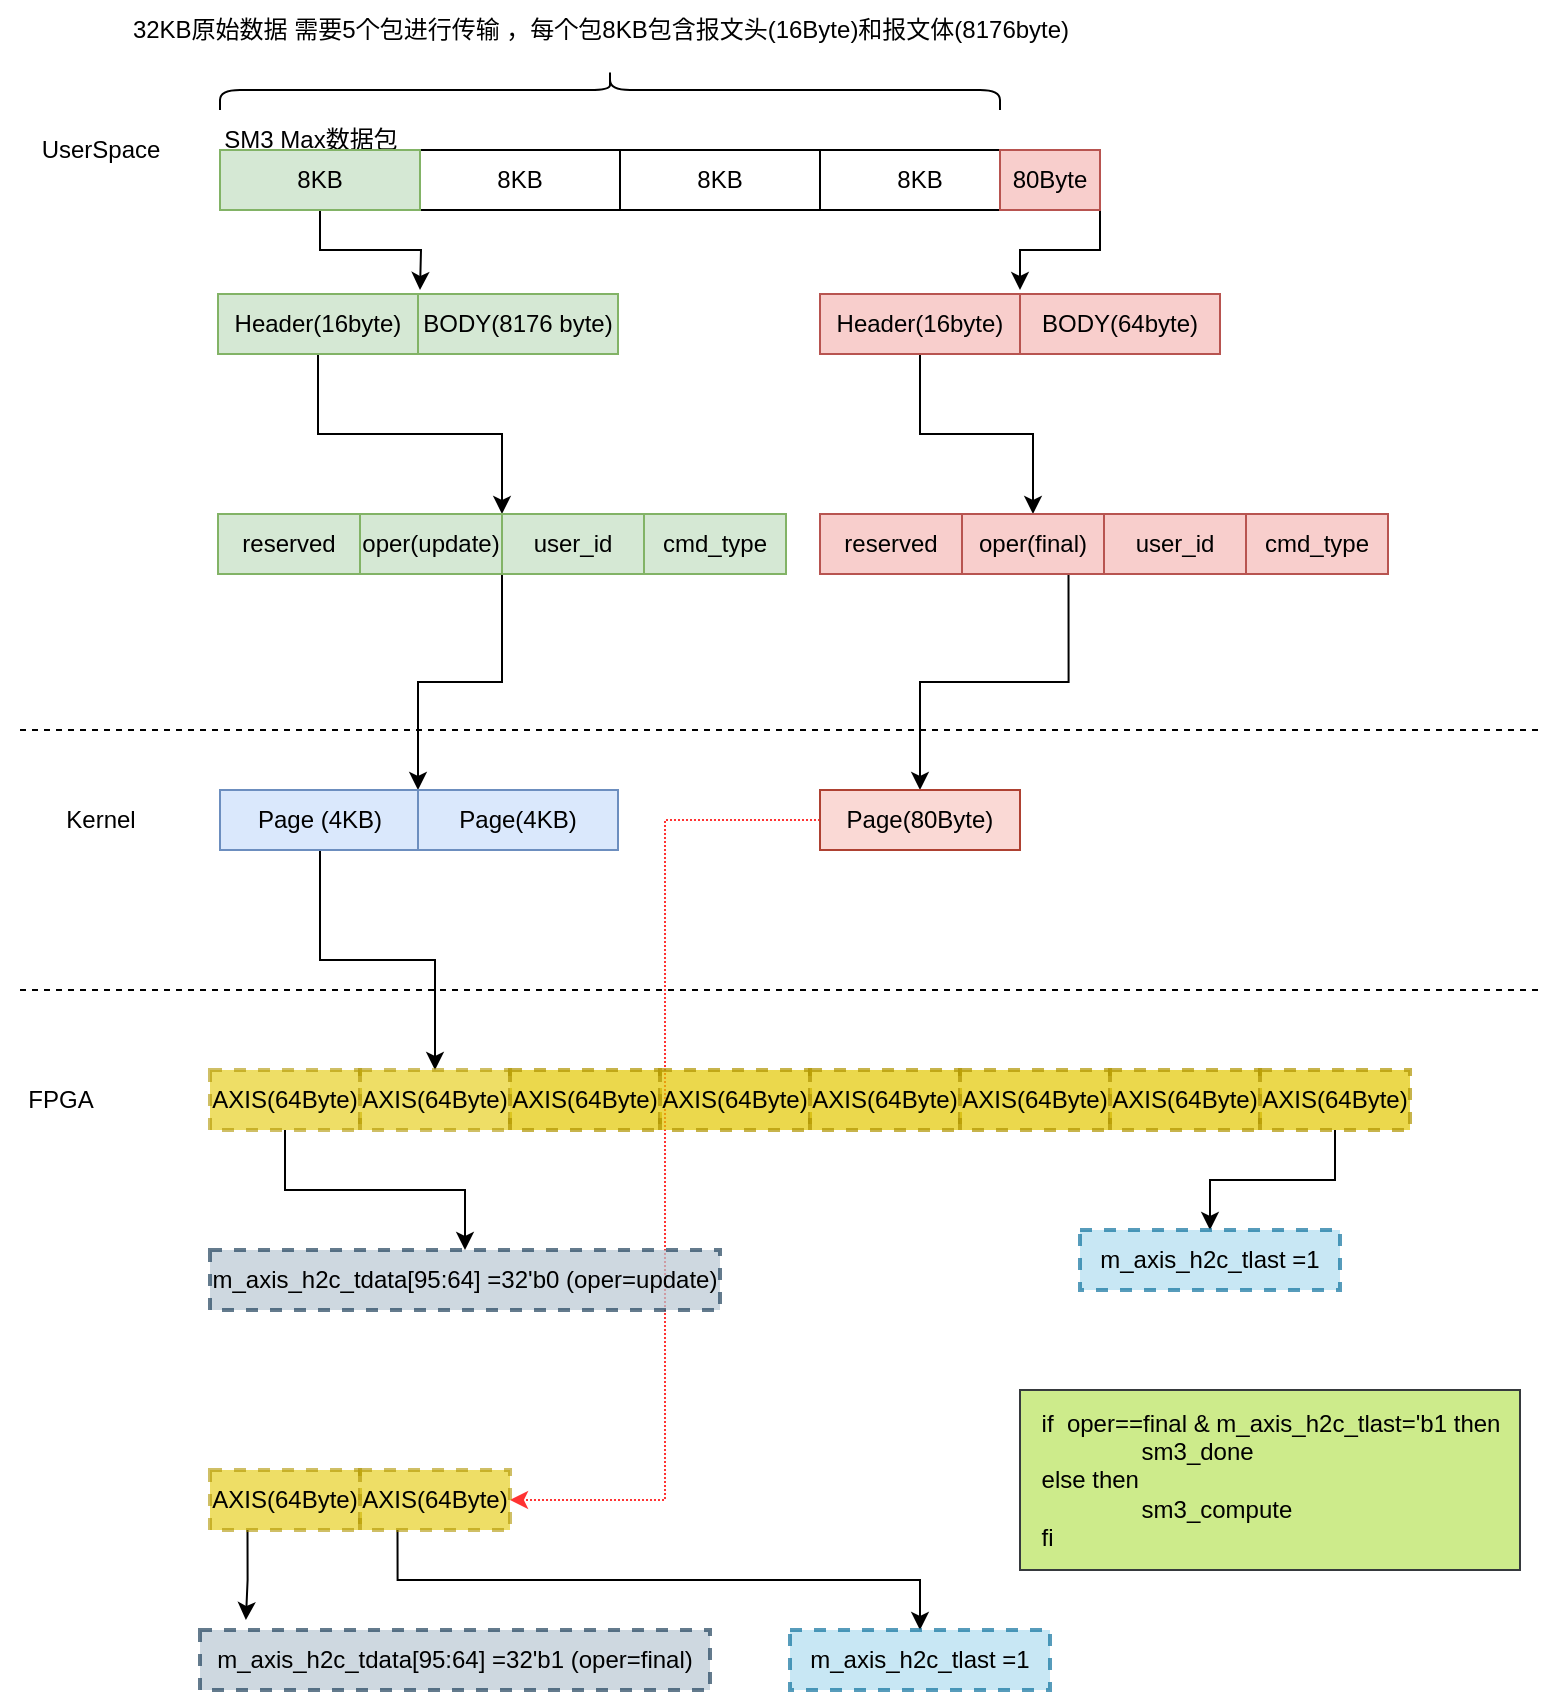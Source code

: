 <mxfile version="20.0.4" type="github">
  <diagram id="JDbjzZjRQLVRVQ9Avx7f" name="Page-1">
    <mxGraphModel dx="1422" dy="762" grid="1" gridSize="10" guides="1" tooltips="1" connect="1" arrows="1" fold="1" page="1" pageScale="1" pageWidth="827" pageHeight="1169" math="0" shadow="0">
      <root>
        <mxCell id="0" />
        <mxCell id="1" parent="0" />
        <mxCell id="zyb1vxMaMhKt3eVz_rQT-1" value="8KB" style="rounded=0;whiteSpace=wrap;html=1;fillColor=#d5e8d4;strokeColor=#82b366;" vertex="1" parent="1">
          <mxGeometry x="140" y="150" width="100" height="30" as="geometry" />
        </mxCell>
        <mxCell id="zyb1vxMaMhKt3eVz_rQT-2" value="8KB" style="rounded=0;whiteSpace=wrap;html=1;" vertex="1" parent="1">
          <mxGeometry x="240" y="150" width="100" height="30" as="geometry" />
        </mxCell>
        <mxCell id="zyb1vxMaMhKt3eVz_rQT-3" value="8KB" style="rounded=0;whiteSpace=wrap;html=1;" vertex="1" parent="1">
          <mxGeometry x="340" y="150" width="100" height="30" as="geometry" />
        </mxCell>
        <mxCell id="zyb1vxMaMhKt3eVz_rQT-31" value="" style="edgeStyle=orthogonalEdgeStyle;rounded=0;orthogonalLoop=1;jettySize=auto;html=1;" edge="1" parent="1" source="zyb1vxMaMhKt3eVz_rQT-4">
          <mxGeometry relative="1" as="geometry">
            <mxPoint x="540" y="220" as="targetPoint" />
            <Array as="points">
              <mxPoint x="580" y="165" />
              <mxPoint x="580" y="200" />
              <mxPoint x="540" y="200" />
            </Array>
          </mxGeometry>
        </mxCell>
        <mxCell id="zyb1vxMaMhKt3eVz_rQT-4" value="8KB" style="rounded=0;whiteSpace=wrap;html=1;" vertex="1" parent="1">
          <mxGeometry x="440" y="150" width="100" height="30" as="geometry" />
        </mxCell>
        <mxCell id="zyb1vxMaMhKt3eVz_rQT-5" value="" style="shape=curlyBracket;whiteSpace=wrap;html=1;rounded=1;rotation=90;" vertex="1" parent="1">
          <mxGeometry x="325" y="-75" width="20" height="390" as="geometry" />
        </mxCell>
        <mxCell id="zyb1vxMaMhKt3eVz_rQT-6" value="32KB原始数据 需要5个包进行传输 ，每个包8KB包含报文头(16Byte)和报文体(8176byte)" style="text;html=1;align=center;verticalAlign=middle;resizable=0;points=[];autosize=1;strokeColor=none;fillColor=none;" vertex="1" parent="1">
          <mxGeometry x="85" y="75" width="490" height="30" as="geometry" />
        </mxCell>
        <mxCell id="zyb1vxMaMhKt3eVz_rQT-8" value="SM3 Max数据包" style="text;html=1;align=center;verticalAlign=middle;resizable=0;points=[];autosize=1;strokeColor=none;fillColor=none;" vertex="1" parent="1">
          <mxGeometry x="130" y="130" width="110" height="30" as="geometry" />
        </mxCell>
        <mxCell id="zyb1vxMaMhKt3eVz_rQT-10" value="UserSpace" style="text;html=1;align=center;verticalAlign=middle;resizable=0;points=[];autosize=1;strokeColor=none;fillColor=none;" vertex="1" parent="1">
          <mxGeometry x="40" y="135" width="80" height="30" as="geometry" />
        </mxCell>
        <mxCell id="zyb1vxMaMhKt3eVz_rQT-11" value="" style="endArrow=none;dashed=1;html=1;rounded=0;" edge="1" parent="1">
          <mxGeometry width="50" height="50" relative="1" as="geometry">
            <mxPoint x="40" y="440" as="sourcePoint" />
            <mxPoint x="800" y="440" as="targetPoint" />
          </mxGeometry>
        </mxCell>
        <mxCell id="zyb1vxMaMhKt3eVz_rQT-16" style="edgeStyle=orthogonalEdgeStyle;rounded=0;orthogonalLoop=1;jettySize=auto;html=1;exitX=0.5;exitY=1;exitDx=0;exitDy=0;" edge="1" parent="1" source="zyb1vxMaMhKt3eVz_rQT-13">
          <mxGeometry relative="1" as="geometry">
            <mxPoint x="240" y="220" as="targetPoint" />
          </mxGeometry>
        </mxCell>
        <mxCell id="zyb1vxMaMhKt3eVz_rQT-13" value="8KB" style="rounded=0;whiteSpace=wrap;html=1;fillColor=#d5e8d4;strokeColor=#82b366;" vertex="1" parent="1">
          <mxGeometry x="140" y="150" width="100" height="30" as="geometry" />
        </mxCell>
        <mxCell id="zyb1vxMaMhKt3eVz_rQT-24" style="edgeStyle=orthogonalEdgeStyle;rounded=0;orthogonalLoop=1;jettySize=auto;html=1;exitX=0.5;exitY=1;exitDx=0;exitDy=0;entryX=1;entryY=0;entryDx=0;entryDy=0;" edge="1" parent="1" source="zyb1vxMaMhKt3eVz_rQT-14" target="zyb1vxMaMhKt3eVz_rQT-21">
          <mxGeometry relative="1" as="geometry" />
        </mxCell>
        <mxCell id="zyb1vxMaMhKt3eVz_rQT-14" value="Header(16byte)" style="rounded=0;whiteSpace=wrap;html=1;fillColor=#d5e8d4;strokeColor=#82b366;" vertex="1" parent="1">
          <mxGeometry x="139" y="222" width="100" height="30" as="geometry" />
        </mxCell>
        <mxCell id="zyb1vxMaMhKt3eVz_rQT-15" value="BODY(8176 byte)" style="rounded=0;whiteSpace=wrap;html=1;fillColor=#d5e8d4;strokeColor=#82b366;" vertex="1" parent="1">
          <mxGeometry x="239" y="222" width="100" height="30" as="geometry" />
        </mxCell>
        <mxCell id="zyb1vxMaMhKt3eVz_rQT-17" value="reserved" style="rounded=0;whiteSpace=wrap;html=1;fillColor=#d5e8d4;strokeColor=#82b366;" vertex="1" parent="1">
          <mxGeometry x="139" y="332" width="71" height="30" as="geometry" />
        </mxCell>
        <mxCell id="zyb1vxMaMhKt3eVz_rQT-21" value="oper(update)" style="rounded=0;whiteSpace=wrap;html=1;fillColor=#d5e8d4;strokeColor=#82b366;" vertex="1" parent="1">
          <mxGeometry x="210" y="332" width="71" height="30" as="geometry" />
        </mxCell>
        <mxCell id="zyb1vxMaMhKt3eVz_rQT-36" style="edgeStyle=orthogonalEdgeStyle;rounded=0;orthogonalLoop=1;jettySize=auto;html=1;exitX=0;exitY=1;exitDx=0;exitDy=0;entryX=0;entryY=0;entryDx=0;entryDy=0;" edge="1" parent="1" source="zyb1vxMaMhKt3eVz_rQT-22" target="zyb1vxMaMhKt3eVz_rQT-35">
          <mxGeometry relative="1" as="geometry" />
        </mxCell>
        <mxCell id="zyb1vxMaMhKt3eVz_rQT-22" value="user_id" style="rounded=0;whiteSpace=wrap;html=1;fillColor=#d5e8d4;strokeColor=#82b366;" vertex="1" parent="1">
          <mxGeometry x="281" y="332" width="71" height="30" as="geometry" />
        </mxCell>
        <mxCell id="zyb1vxMaMhKt3eVz_rQT-23" value="cmd_type" style="rounded=0;whiteSpace=wrap;html=1;fillColor=#d5e8d4;strokeColor=#82b366;" vertex="1" parent="1">
          <mxGeometry x="352" y="332" width="71" height="30" as="geometry" />
        </mxCell>
        <mxCell id="zyb1vxMaMhKt3eVz_rQT-32" value="" style="edgeStyle=orthogonalEdgeStyle;rounded=0;orthogonalLoop=1;jettySize=auto;html=1;" edge="1" parent="1" source="zyb1vxMaMhKt3eVz_rQT-25" target="zyb1vxMaMhKt3eVz_rQT-28">
          <mxGeometry relative="1" as="geometry" />
        </mxCell>
        <mxCell id="zyb1vxMaMhKt3eVz_rQT-25" value="Header(16byte)" style="rounded=0;whiteSpace=wrap;html=1;fillColor=#f8cecc;strokeColor=#b85450;" vertex="1" parent="1">
          <mxGeometry x="440" y="222" width="100" height="30" as="geometry" />
        </mxCell>
        <mxCell id="zyb1vxMaMhKt3eVz_rQT-26" value="BODY(64byte)" style="rounded=0;whiteSpace=wrap;html=1;fillColor=#f8cecc;strokeColor=#b85450;" vertex="1" parent="1">
          <mxGeometry x="540" y="222" width="100" height="30" as="geometry" />
        </mxCell>
        <mxCell id="zyb1vxMaMhKt3eVz_rQT-27" value="reserved" style="rounded=0;whiteSpace=wrap;html=1;fillColor=#f8cecc;strokeColor=#b85450;" vertex="1" parent="1">
          <mxGeometry x="440" y="332" width="71" height="30" as="geometry" />
        </mxCell>
        <mxCell id="zyb1vxMaMhKt3eVz_rQT-39" style="edgeStyle=orthogonalEdgeStyle;rounded=0;orthogonalLoop=1;jettySize=auto;html=1;exitX=0.75;exitY=1;exitDx=0;exitDy=0;entryX=0.5;entryY=0;entryDx=0;entryDy=0;" edge="1" parent="1" source="zyb1vxMaMhKt3eVz_rQT-28" target="zyb1vxMaMhKt3eVz_rQT-38">
          <mxGeometry relative="1" as="geometry" />
        </mxCell>
        <mxCell id="zyb1vxMaMhKt3eVz_rQT-28" value="oper(final)" style="rounded=0;whiteSpace=wrap;html=1;fillColor=#f8cecc;strokeColor=#b85450;" vertex="1" parent="1">
          <mxGeometry x="511" y="332" width="71" height="30" as="geometry" />
        </mxCell>
        <mxCell id="zyb1vxMaMhKt3eVz_rQT-29" value="user_id" style="rounded=0;whiteSpace=wrap;html=1;fillColor=#f8cecc;strokeColor=#b85450;" vertex="1" parent="1">
          <mxGeometry x="582" y="332" width="71" height="30" as="geometry" />
        </mxCell>
        <mxCell id="zyb1vxMaMhKt3eVz_rQT-30" value="cmd_type" style="rounded=0;whiteSpace=wrap;html=1;fillColor=#f8cecc;strokeColor=#b85450;" vertex="1" parent="1">
          <mxGeometry x="653" y="332" width="71" height="30" as="geometry" />
        </mxCell>
        <mxCell id="zyb1vxMaMhKt3eVz_rQT-33" value="Kernel" style="text;html=1;align=center;verticalAlign=middle;resizable=0;points=[];autosize=1;strokeColor=none;fillColor=none;" vertex="1" parent="1">
          <mxGeometry x="50" y="470" width="60" height="30" as="geometry" />
        </mxCell>
        <mxCell id="zyb1vxMaMhKt3eVz_rQT-61" value="" style="edgeStyle=orthogonalEdgeStyle;rounded=0;orthogonalLoop=1;jettySize=auto;html=1;" edge="1" parent="1" source="zyb1vxMaMhKt3eVz_rQT-34" target="zyb1vxMaMhKt3eVz_rQT-46">
          <mxGeometry relative="1" as="geometry" />
        </mxCell>
        <mxCell id="zyb1vxMaMhKt3eVz_rQT-34" value="Page (4KB)" style="rounded=0;whiteSpace=wrap;html=1;fillColor=#dae8fc;strokeColor=#6c8ebf;" vertex="1" parent="1">
          <mxGeometry x="140" y="470" width="100" height="30" as="geometry" />
        </mxCell>
        <mxCell id="zyb1vxMaMhKt3eVz_rQT-35" value="Page(4KB)" style="rounded=0;whiteSpace=wrap;html=1;fillColor=#dae8fc;strokeColor=#6c8ebf;" vertex="1" parent="1">
          <mxGeometry x="239" y="470" width="100" height="30" as="geometry" />
        </mxCell>
        <mxCell id="zyb1vxMaMhKt3eVz_rQT-37" value="80Byte" style="rounded=0;whiteSpace=wrap;html=1;fillColor=#f8cecc;strokeColor=#b85450;" vertex="1" parent="1">
          <mxGeometry x="530" y="150" width="50" height="30" as="geometry" />
        </mxCell>
        <mxCell id="zyb1vxMaMhKt3eVz_rQT-64" style="edgeStyle=orthogonalEdgeStyle;rounded=0;orthogonalLoop=1;jettySize=auto;html=1;entryX=1;entryY=0.5;entryDx=0;entryDy=0;dashed=1;dashPattern=1 1;strokeColor=#FF3333;" edge="1" parent="1" source="zyb1vxMaMhKt3eVz_rQT-38" target="zyb1vxMaMhKt3eVz_rQT-63">
          <mxGeometry relative="1" as="geometry" />
        </mxCell>
        <mxCell id="zyb1vxMaMhKt3eVz_rQT-38" value="Page(80Byte)" style="rounded=0;whiteSpace=wrap;html=1;fillColor=#fad9d5;strokeColor=#ae4132;" vertex="1" parent="1">
          <mxGeometry x="440" y="470" width="100" height="30" as="geometry" />
        </mxCell>
        <mxCell id="zyb1vxMaMhKt3eVz_rQT-40" value="" style="endArrow=none;dashed=1;html=1;rounded=0;" edge="1" parent="1">
          <mxGeometry width="50" height="50" relative="1" as="geometry">
            <mxPoint x="40" y="570" as="sourcePoint" />
            <mxPoint x="800" y="570" as="targetPoint" />
          </mxGeometry>
        </mxCell>
        <mxCell id="zyb1vxMaMhKt3eVz_rQT-41" value="FPGA" style="text;html=1;align=center;verticalAlign=middle;resizable=0;points=[];autosize=1;strokeColor=none;fillColor=none;" vertex="1" parent="1">
          <mxGeometry x="30" y="610" width="60" height="30" as="geometry" />
        </mxCell>
        <mxCell id="zyb1vxMaMhKt3eVz_rQT-60" value="" style="edgeStyle=orthogonalEdgeStyle;rounded=0;orthogonalLoop=1;jettySize=auto;html=1;" edge="1" parent="1" source="zyb1vxMaMhKt3eVz_rQT-42" target="zyb1vxMaMhKt3eVz_rQT-59">
          <mxGeometry relative="1" as="geometry" />
        </mxCell>
        <mxCell id="zyb1vxMaMhKt3eVz_rQT-42" value="AXIS(64Byte)" style="rounded=0;whiteSpace=wrap;html=1;fillColor=#e3c800;strokeColor=#B09500;fontColor=#000000;dashed=1;strokeWidth=2;opacity=60;" vertex="1" parent="1">
          <mxGeometry x="135" y="610" width="75" height="30" as="geometry" />
        </mxCell>
        <mxCell id="zyb1vxMaMhKt3eVz_rQT-46" value="AXIS(64Byte)" style="rounded=0;whiteSpace=wrap;html=1;fillColor=#e3c800;strokeColor=#B09500;fontColor=#000000;dashed=1;strokeWidth=2;opacity=60;" vertex="1" parent="1">
          <mxGeometry x="210" y="610" width="75" height="30" as="geometry" />
        </mxCell>
        <mxCell id="zyb1vxMaMhKt3eVz_rQT-47" value="AXIS(64Byte)" style="rounded=0;whiteSpace=wrap;html=1;fillColor=#e3c800;strokeColor=#B09500;fontColor=#000000;dashed=1;strokeWidth=2;opacity=70;" vertex="1" parent="1">
          <mxGeometry x="285" y="610" width="75" height="30" as="geometry" />
        </mxCell>
        <mxCell id="zyb1vxMaMhKt3eVz_rQT-48" value="AXIS(64Byte)" style="rounded=0;whiteSpace=wrap;html=1;fillColor=#e3c800;strokeColor=#B09500;fontColor=#000000;dashed=1;strokeWidth=2;opacity=70;" vertex="1" parent="1">
          <mxGeometry x="360" y="610" width="75" height="30" as="geometry" />
        </mxCell>
        <mxCell id="zyb1vxMaMhKt3eVz_rQT-53" value="AXIS(64Byte)" style="rounded=0;whiteSpace=wrap;html=1;fillColor=#e3c800;strokeColor=#B09500;fontColor=#000000;dashed=1;strokeWidth=2;opacity=70;" vertex="1" parent="1">
          <mxGeometry x="435" y="610" width="75" height="30" as="geometry" />
        </mxCell>
        <mxCell id="zyb1vxMaMhKt3eVz_rQT-54" value="AXIS(64Byte)" style="rounded=0;whiteSpace=wrap;html=1;fillColor=#e3c800;strokeColor=#B09500;fontColor=#000000;dashed=1;strokeWidth=2;opacity=70;" vertex="1" parent="1">
          <mxGeometry x="510" y="610" width="75" height="30" as="geometry" />
        </mxCell>
        <mxCell id="zyb1vxMaMhKt3eVz_rQT-55" value="AXIS(64Byte)" style="rounded=0;whiteSpace=wrap;html=1;fillColor=#e3c800;strokeColor=#B09500;fontColor=#000000;dashed=1;strokeWidth=2;opacity=70;" vertex="1" parent="1">
          <mxGeometry x="585" y="610" width="75" height="30" as="geometry" />
        </mxCell>
        <mxCell id="zyb1vxMaMhKt3eVz_rQT-58" value="" style="edgeStyle=orthogonalEdgeStyle;rounded=0;orthogonalLoop=1;jettySize=auto;html=1;" edge="1" parent="1" source="zyb1vxMaMhKt3eVz_rQT-56" target="zyb1vxMaMhKt3eVz_rQT-57">
          <mxGeometry relative="1" as="geometry" />
        </mxCell>
        <mxCell id="zyb1vxMaMhKt3eVz_rQT-56" value="AXIS(64Byte)" style="rounded=0;whiteSpace=wrap;html=1;fillColor=#e3c800;strokeColor=#B09500;fontColor=#000000;dashed=1;strokeWidth=2;opacity=70;" vertex="1" parent="1">
          <mxGeometry x="660" y="610" width="75" height="30" as="geometry" />
        </mxCell>
        <mxCell id="zyb1vxMaMhKt3eVz_rQT-57" value="m_axis_h2c_tlast =1" style="rounded=0;whiteSpace=wrap;html=1;dashed=1;strokeWidth=2;opacity=70;fillColor=#b1ddf0;strokeColor=#10739e;" vertex="1" parent="1">
          <mxGeometry x="570" y="690" width="130" height="30" as="geometry" />
        </mxCell>
        <mxCell id="zyb1vxMaMhKt3eVz_rQT-59" value="m_axis_h2c_tdata[95:64] =32&#39;b0 (oper=update)" style="rounded=0;whiteSpace=wrap;html=1;dashed=1;strokeWidth=2;opacity=70;fillColor=#bac8d3;strokeColor=#23445d;" vertex="1" parent="1">
          <mxGeometry x="135" y="700" width="255" height="30" as="geometry" />
        </mxCell>
        <mxCell id="zyb1vxMaMhKt3eVz_rQT-71" style="edgeStyle=orthogonalEdgeStyle;rounded=0;orthogonalLoop=1;jettySize=auto;html=1;exitX=0.25;exitY=1;exitDx=0;exitDy=0;entryX=0.09;entryY=-0.167;entryDx=0;entryDy=0;entryPerimeter=0;" edge="1" parent="1" source="zyb1vxMaMhKt3eVz_rQT-62" target="zyb1vxMaMhKt3eVz_rQT-65">
          <mxGeometry relative="1" as="geometry" />
        </mxCell>
        <mxCell id="zyb1vxMaMhKt3eVz_rQT-62" value="AXIS(64Byte)" style="rounded=0;whiteSpace=wrap;html=1;fillColor=#e3c800;strokeColor=#B09500;fontColor=#000000;dashed=1;strokeWidth=2;opacity=60;" vertex="1" parent="1">
          <mxGeometry x="135" y="810" width="75" height="30" as="geometry" />
        </mxCell>
        <mxCell id="zyb1vxMaMhKt3eVz_rQT-69" style="edgeStyle=orthogonalEdgeStyle;rounded=0;orthogonalLoop=1;jettySize=auto;html=1;exitX=0.25;exitY=1;exitDx=0;exitDy=0;" edge="1" parent="1" source="zyb1vxMaMhKt3eVz_rQT-63" target="zyb1vxMaMhKt3eVz_rQT-67">
          <mxGeometry relative="1" as="geometry" />
        </mxCell>
        <mxCell id="zyb1vxMaMhKt3eVz_rQT-63" value="AXIS(64Byte)" style="rounded=0;whiteSpace=wrap;html=1;fillColor=#e3c800;strokeColor=#B09500;fontColor=#000000;dashed=1;strokeWidth=2;opacity=60;" vertex="1" parent="1">
          <mxGeometry x="210" y="810" width="75" height="30" as="geometry" />
        </mxCell>
        <mxCell id="zyb1vxMaMhKt3eVz_rQT-65" value="m_axis_h2c_tdata[95:64] =32&#39;b1 (oper=final)" style="rounded=0;whiteSpace=wrap;html=1;dashed=1;strokeWidth=2;opacity=70;fillColor=#bac8d3;strokeColor=#23445d;" vertex="1" parent="1">
          <mxGeometry x="130" y="890" width="255" height="30" as="geometry" />
        </mxCell>
        <mxCell id="zyb1vxMaMhKt3eVz_rQT-67" value="m_axis_h2c_tlast =1" style="rounded=0;whiteSpace=wrap;html=1;dashed=1;strokeWidth=2;opacity=70;fillColor=#b1ddf0;strokeColor=#10739e;" vertex="1" parent="1">
          <mxGeometry x="425" y="890" width="130" height="30" as="geometry" />
        </mxCell>
        <mxCell id="zyb1vxMaMhKt3eVz_rQT-72" value="&lt;div style=&quot;text-align: left;&quot;&gt;&lt;span style=&quot;background-color: initial;&quot;&gt;if&amp;nbsp; oper==final &amp;amp; m_axis_h2c_tlast=&#39;b1 then&lt;/span&gt;&lt;/div&gt;&lt;div style=&quot;text-align: left;&quot;&gt;&lt;span style=&quot;background-color: initial;&quot;&gt;&amp;nbsp; &amp;nbsp; &amp;nbsp; &amp;nbsp; &amp;nbsp; &amp;nbsp; &amp;nbsp; &amp;nbsp;sm3_done&lt;/span&gt;&lt;/div&gt;&lt;div style=&quot;text-align: left;&quot;&gt;&lt;span style=&quot;background-color: initial;&quot;&gt;else then&lt;/span&gt;&lt;/div&gt;&lt;div style=&quot;text-align: left;&quot;&gt;&lt;span style=&quot;background-color: initial;&quot;&gt;&amp;nbsp; &amp;nbsp; &amp;nbsp; &amp;nbsp; &amp;nbsp; &amp;nbsp; &amp;nbsp; &amp;nbsp;sm3_compute&lt;/span&gt;&lt;/div&gt;&lt;div style=&quot;text-align: left;&quot;&gt;&lt;span style=&quot;background-color: initial;&quot;&gt;fi&lt;/span&gt;&lt;/div&gt;" style="text;html=1;align=center;verticalAlign=middle;resizable=0;points=[];autosize=1;fillColor=#cdeb8b;strokeColor=#36393d;" vertex="1" parent="1">
          <mxGeometry x="540" y="770" width="250" height="90" as="geometry" />
        </mxCell>
      </root>
    </mxGraphModel>
  </diagram>
</mxfile>

